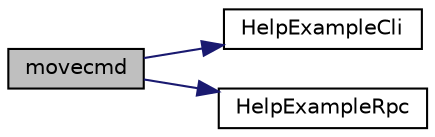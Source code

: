 digraph "movecmd"
{
  edge [fontname="Helvetica",fontsize="10",labelfontname="Helvetica",labelfontsize="10"];
  node [fontname="Helvetica",fontsize="10",shape=record];
  rankdir="LR";
  Node739 [label="movecmd",height=0.2,width=0.4,color="black", fillcolor="grey75", style="filled", fontcolor="black"];
  Node739 -> Node740 [color="midnightblue",fontsize="10",style="solid",fontname="Helvetica"];
  Node740 [label="HelpExampleCli",height=0.2,width=0.4,color="black", fillcolor="white", style="filled",URL="$d6/d76/rpcserver_8cpp.html#ac01ac6eab5467567ed0da106814e04ec"];
  Node739 -> Node741 [color="midnightblue",fontsize="10",style="solid",fontname="Helvetica"];
  Node741 [label="HelpExampleRpc",height=0.2,width=0.4,color="black", fillcolor="white", style="filled",URL="$d6/d76/rpcserver_8cpp.html#a06ea60e24e5a1053a14a11b1009bf9ef"];
}
